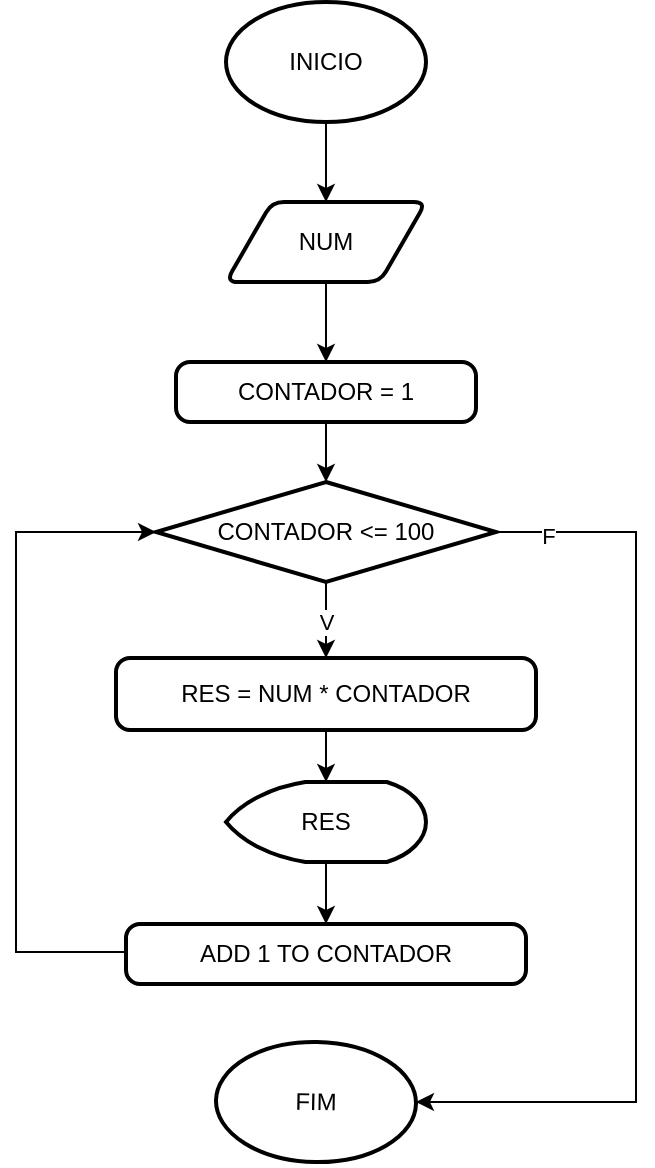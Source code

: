 <mxfile version="25.0.3" pages="3">
  <diagram name="1-100" id="nwkDWNNsLs-eIAhTOjAt">
    <mxGraphModel dx="1509" dy="821" grid="1" gridSize="10" guides="1" tooltips="1" connect="1" arrows="1" fold="1" page="1" pageScale="1" pageWidth="1169" pageHeight="827" math="0" shadow="0">
      <root>
        <mxCell id="0" />
        <mxCell id="1" parent="0" />
        <mxCell id="2e0UfcYSNs-ZiBZ8ll8G-5" style="edgeStyle=orthogonalEdgeStyle;rounded=0;orthogonalLoop=1;jettySize=auto;html=1;" edge="1" parent="1" source="2e0UfcYSNs-ZiBZ8ll8G-1" target="2e0UfcYSNs-ZiBZ8ll8G-4">
          <mxGeometry relative="1" as="geometry" />
        </mxCell>
        <mxCell id="2e0UfcYSNs-ZiBZ8ll8G-1" value="INICIO" style="strokeWidth=2;html=1;shape=mxgraph.flowchart.start_1;whiteSpace=wrap;" vertex="1" parent="1">
          <mxGeometry x="535" y="50" width="100" height="60" as="geometry" />
        </mxCell>
        <mxCell id="2e0UfcYSNs-ZiBZ8ll8G-2" value="FIM" style="strokeWidth=2;html=1;shape=mxgraph.flowchart.start_1;whiteSpace=wrap;rotation=1;" vertex="1" parent="1">
          <mxGeometry x="530" y="570" width="100" height="60" as="geometry" />
        </mxCell>
        <mxCell id="2e0UfcYSNs-ZiBZ8ll8G-7" style="edgeStyle=orthogonalEdgeStyle;rounded=0;orthogonalLoop=1;jettySize=auto;html=1;" edge="1" parent="1" source="2e0UfcYSNs-ZiBZ8ll8G-4" target="2e0UfcYSNs-ZiBZ8ll8G-6">
          <mxGeometry relative="1" as="geometry" />
        </mxCell>
        <mxCell id="2e0UfcYSNs-ZiBZ8ll8G-4" value="NUM" style="shape=parallelogram;html=1;strokeWidth=2;perimeter=parallelogramPerimeter;whiteSpace=wrap;rounded=1;arcSize=12;size=0.23;" vertex="1" parent="1">
          <mxGeometry x="535" y="150" width="100" height="40" as="geometry" />
        </mxCell>
        <mxCell id="2e0UfcYSNs-ZiBZ8ll8G-9" style="edgeStyle=orthogonalEdgeStyle;rounded=0;orthogonalLoop=1;jettySize=auto;html=1;" edge="1" parent="1" source="2e0UfcYSNs-ZiBZ8ll8G-6" target="2e0UfcYSNs-ZiBZ8ll8G-8">
          <mxGeometry relative="1" as="geometry" />
        </mxCell>
        <mxCell id="2e0UfcYSNs-ZiBZ8ll8G-6" value="CONTADOR = 1" style="rounded=1;whiteSpace=wrap;html=1;absoluteArcSize=1;arcSize=14;strokeWidth=2;" vertex="1" parent="1">
          <mxGeometry x="510" y="230" width="150" height="30" as="geometry" />
        </mxCell>
        <mxCell id="2e0UfcYSNs-ZiBZ8ll8G-11" style="edgeStyle=orthogonalEdgeStyle;rounded=0;orthogonalLoop=1;jettySize=auto;html=1;" edge="1" parent="1" source="2e0UfcYSNs-ZiBZ8ll8G-8" target="2e0UfcYSNs-ZiBZ8ll8G-10">
          <mxGeometry relative="1" as="geometry" />
        </mxCell>
        <mxCell id="2e0UfcYSNs-ZiBZ8ll8G-17" value="V" style="edgeLabel;html=1;align=center;verticalAlign=middle;resizable=0;points=[];" vertex="1" connectable="0" parent="2e0UfcYSNs-ZiBZ8ll8G-11">
          <mxGeometry x="0.227" y="1" relative="1" as="geometry">
            <mxPoint x="-1" y="-2" as="offset" />
          </mxGeometry>
        </mxCell>
        <mxCell id="2e0UfcYSNs-ZiBZ8ll8G-8" value="CONTADOR &amp;lt;= 100" style="strokeWidth=2;html=1;shape=mxgraph.flowchart.decision;whiteSpace=wrap;" vertex="1" parent="1">
          <mxGeometry x="500" y="290" width="170" height="50" as="geometry" />
        </mxCell>
        <mxCell id="2e0UfcYSNs-ZiBZ8ll8G-13" style="edgeStyle=orthogonalEdgeStyle;rounded=0;orthogonalLoop=1;jettySize=auto;html=1;" edge="1" parent="1" source="2e0UfcYSNs-ZiBZ8ll8G-10" target="2e0UfcYSNs-ZiBZ8ll8G-12">
          <mxGeometry relative="1" as="geometry" />
        </mxCell>
        <mxCell id="2e0UfcYSNs-ZiBZ8ll8G-10" value="RES = NUM * CONTADOR" style="rounded=1;whiteSpace=wrap;html=1;absoluteArcSize=1;arcSize=14;strokeWidth=2;" vertex="1" parent="1">
          <mxGeometry x="480" y="378" width="210" height="36" as="geometry" />
        </mxCell>
        <mxCell id="2e0UfcYSNs-ZiBZ8ll8G-15" style="edgeStyle=orthogonalEdgeStyle;rounded=0;orthogonalLoop=1;jettySize=auto;html=1;" edge="1" parent="1" source="2e0UfcYSNs-ZiBZ8ll8G-12" target="2e0UfcYSNs-ZiBZ8ll8G-14">
          <mxGeometry relative="1" as="geometry" />
        </mxCell>
        <mxCell id="2e0UfcYSNs-ZiBZ8ll8G-12" value="RES" style="strokeWidth=2;html=1;shape=mxgraph.flowchart.display;whiteSpace=wrap;" vertex="1" parent="1">
          <mxGeometry x="535" y="440" width="100" height="40" as="geometry" />
        </mxCell>
        <mxCell id="2e0UfcYSNs-ZiBZ8ll8G-14" value="ADD 1 TO CONTADOR" style="rounded=1;whiteSpace=wrap;html=1;absoluteArcSize=1;arcSize=14;strokeWidth=2;" vertex="1" parent="1">
          <mxGeometry x="485" y="511" width="200" height="30" as="geometry" />
        </mxCell>
        <mxCell id="2e0UfcYSNs-ZiBZ8ll8G-16" style="edgeStyle=orthogonalEdgeStyle;rounded=0;orthogonalLoop=1;jettySize=auto;html=1;entryX=0;entryY=0.5;entryDx=0;entryDy=0;entryPerimeter=0;" edge="1" parent="1" source="2e0UfcYSNs-ZiBZ8ll8G-14" target="2e0UfcYSNs-ZiBZ8ll8G-8">
          <mxGeometry relative="1" as="geometry">
            <Array as="points">
              <mxPoint x="430" y="525" />
              <mxPoint x="430" y="315" />
            </Array>
          </mxGeometry>
        </mxCell>
        <mxCell id="2e0UfcYSNs-ZiBZ8ll8G-20" style="edgeStyle=orthogonalEdgeStyle;rounded=0;orthogonalLoop=1;jettySize=auto;html=1;entryX=1;entryY=0.5;entryDx=0;entryDy=0;entryPerimeter=0;" edge="1" parent="1" source="2e0UfcYSNs-ZiBZ8ll8G-8" target="2e0UfcYSNs-ZiBZ8ll8G-2">
          <mxGeometry relative="1" as="geometry">
            <Array as="points">
              <mxPoint x="740" y="315" />
              <mxPoint x="740" y="600" />
              <mxPoint x="630" y="600" />
            </Array>
          </mxGeometry>
        </mxCell>
        <mxCell id="2e0UfcYSNs-ZiBZ8ll8G-21" value="F" style="edgeLabel;html=1;align=center;verticalAlign=middle;resizable=0;points=[];" vertex="1" connectable="0" parent="2e0UfcYSNs-ZiBZ8ll8G-20">
          <mxGeometry x="-0.889" y="-2" relative="1" as="geometry">
            <mxPoint as="offset" />
          </mxGeometry>
        </mxCell>
      </root>
    </mxGraphModel>
  </diagram>
  <diagram id="QNuVY-JIjkBaqLygIQVt" name="100-1">
    <mxGraphModel dx="1434" dy="780" grid="1" gridSize="10" guides="1" tooltips="1" connect="1" arrows="1" fold="1" page="1" pageScale="1" pageWidth="1169" pageHeight="827" math="0" shadow="0">
      <root>
        <mxCell id="0" />
        <mxCell id="1" parent="0" />
        <mxCell id="scVFtFbxgIvjFgvuP5Op-1" style="edgeStyle=orthogonalEdgeStyle;rounded=0;orthogonalLoop=1;jettySize=auto;html=1;" edge="1" parent="1" source="scVFtFbxgIvjFgvuP5Op-2" target="scVFtFbxgIvjFgvuP5Op-5">
          <mxGeometry relative="1" as="geometry" />
        </mxCell>
        <mxCell id="scVFtFbxgIvjFgvuP5Op-2" value="INICIO" style="strokeWidth=2;html=1;shape=mxgraph.flowchart.start_1;whiteSpace=wrap;" vertex="1" parent="1">
          <mxGeometry x="535" y="50" width="100" height="60" as="geometry" />
        </mxCell>
        <mxCell id="scVFtFbxgIvjFgvuP5Op-3" value="FIM" style="strokeWidth=2;html=1;shape=mxgraph.flowchart.start_1;whiteSpace=wrap;rotation=1;" vertex="1" parent="1">
          <mxGeometry x="530" y="570" width="100" height="60" as="geometry" />
        </mxCell>
        <mxCell id="scVFtFbxgIvjFgvuP5Op-4" style="edgeStyle=orthogonalEdgeStyle;rounded=0;orthogonalLoop=1;jettySize=auto;html=1;" edge="1" parent="1" source="scVFtFbxgIvjFgvuP5Op-5" target="scVFtFbxgIvjFgvuP5Op-7">
          <mxGeometry relative="1" as="geometry" />
        </mxCell>
        <mxCell id="scVFtFbxgIvjFgvuP5Op-5" value="NUM" style="shape=parallelogram;html=1;strokeWidth=2;perimeter=parallelogramPerimeter;whiteSpace=wrap;rounded=1;arcSize=12;size=0.23;" vertex="1" parent="1">
          <mxGeometry x="535" y="150" width="100" height="40" as="geometry" />
        </mxCell>
        <mxCell id="scVFtFbxgIvjFgvuP5Op-6" style="edgeStyle=orthogonalEdgeStyle;rounded=0;orthogonalLoop=1;jettySize=auto;html=1;" edge="1" parent="1" source="scVFtFbxgIvjFgvuP5Op-7" target="scVFtFbxgIvjFgvuP5Op-10">
          <mxGeometry relative="1" as="geometry" />
        </mxCell>
        <mxCell id="scVFtFbxgIvjFgvuP5Op-7" value="CONTADOR = 100" style="rounded=1;whiteSpace=wrap;html=1;absoluteArcSize=1;arcSize=14;strokeWidth=2;" vertex="1" parent="1">
          <mxGeometry x="510" y="230" width="150" height="30" as="geometry" />
        </mxCell>
        <mxCell id="scVFtFbxgIvjFgvuP5Op-8" style="edgeStyle=orthogonalEdgeStyle;rounded=0;orthogonalLoop=1;jettySize=auto;html=1;" edge="1" parent="1" source="scVFtFbxgIvjFgvuP5Op-10" target="scVFtFbxgIvjFgvuP5Op-12">
          <mxGeometry relative="1" as="geometry" />
        </mxCell>
        <mxCell id="scVFtFbxgIvjFgvuP5Op-9" value="V" style="edgeLabel;html=1;align=center;verticalAlign=middle;resizable=0;points=[];" vertex="1" connectable="0" parent="scVFtFbxgIvjFgvuP5Op-8">
          <mxGeometry x="0.227" y="1" relative="1" as="geometry">
            <mxPoint x="-1" y="-2" as="offset" />
          </mxGeometry>
        </mxCell>
        <mxCell id="scVFtFbxgIvjFgvuP5Op-10" value="CONTADOR &amp;gt; 0" style="strokeWidth=2;html=1;shape=mxgraph.flowchart.decision;whiteSpace=wrap;" vertex="1" parent="1">
          <mxGeometry x="500" y="290" width="170" height="50" as="geometry" />
        </mxCell>
        <mxCell id="scVFtFbxgIvjFgvuP5Op-11" style="edgeStyle=orthogonalEdgeStyle;rounded=0;orthogonalLoop=1;jettySize=auto;html=1;" edge="1" parent="1" source="scVFtFbxgIvjFgvuP5Op-12" target="scVFtFbxgIvjFgvuP5Op-14">
          <mxGeometry relative="1" as="geometry" />
        </mxCell>
        <mxCell id="scVFtFbxgIvjFgvuP5Op-12" value="RES = NUM * CONTADOR" style="rounded=1;whiteSpace=wrap;html=1;absoluteArcSize=1;arcSize=14;strokeWidth=2;" vertex="1" parent="1">
          <mxGeometry x="480" y="378" width="210" height="36" as="geometry" />
        </mxCell>
        <mxCell id="scVFtFbxgIvjFgvuP5Op-13" style="edgeStyle=orthogonalEdgeStyle;rounded=0;orthogonalLoop=1;jettySize=auto;html=1;" edge="1" parent="1" source="scVFtFbxgIvjFgvuP5Op-14" target="scVFtFbxgIvjFgvuP5Op-15">
          <mxGeometry relative="1" as="geometry" />
        </mxCell>
        <mxCell id="scVFtFbxgIvjFgvuP5Op-14" value="RES" style="strokeWidth=2;html=1;shape=mxgraph.flowchart.display;whiteSpace=wrap;" vertex="1" parent="1">
          <mxGeometry x="535" y="440" width="100" height="40" as="geometry" />
        </mxCell>
        <mxCell id="scVFtFbxgIvjFgvuP5Op-15" value="SUBTRAIR 1 DE CONTADOR" style="rounded=1;whiteSpace=wrap;html=1;absoluteArcSize=1;arcSize=14;strokeWidth=2;" vertex="1" parent="1">
          <mxGeometry x="485" y="511" width="200" height="30" as="geometry" />
        </mxCell>
        <mxCell id="scVFtFbxgIvjFgvuP5Op-16" style="edgeStyle=orthogonalEdgeStyle;rounded=0;orthogonalLoop=1;jettySize=auto;html=1;entryX=0;entryY=0.5;entryDx=0;entryDy=0;entryPerimeter=0;" edge="1" parent="1" source="scVFtFbxgIvjFgvuP5Op-15" target="scVFtFbxgIvjFgvuP5Op-10">
          <mxGeometry relative="1" as="geometry">
            <Array as="points">
              <mxPoint x="430" y="525" />
              <mxPoint x="430" y="315" />
            </Array>
          </mxGeometry>
        </mxCell>
        <mxCell id="scVFtFbxgIvjFgvuP5Op-17" style="edgeStyle=orthogonalEdgeStyle;rounded=0;orthogonalLoop=1;jettySize=auto;html=1;entryX=1;entryY=0.5;entryDx=0;entryDy=0;entryPerimeter=0;" edge="1" parent="1" source="scVFtFbxgIvjFgvuP5Op-10" target="scVFtFbxgIvjFgvuP5Op-3">
          <mxGeometry relative="1" as="geometry">
            <Array as="points">
              <mxPoint x="740" y="315" />
              <mxPoint x="740" y="600" />
              <mxPoint x="630" y="600" />
            </Array>
          </mxGeometry>
        </mxCell>
        <mxCell id="scVFtFbxgIvjFgvuP5Op-18" value="F" style="edgeLabel;html=1;align=center;verticalAlign=middle;resizable=0;points=[];" vertex="1" connectable="0" parent="scVFtFbxgIvjFgvuP5Op-17">
          <mxGeometry x="-0.889" y="-2" relative="1" as="geometry">
            <mxPoint as="offset" />
          </mxGeometry>
        </mxCell>
      </root>
    </mxGraphModel>
  </diagram>
  <diagram id="8zCxFC47Jue_94yXvYNm" name="Salto 2">
    <mxGraphModel dx="1434" dy="780" grid="1" gridSize="10" guides="1" tooltips="1" connect="1" arrows="1" fold="1" page="1" pageScale="1" pageWidth="1169" pageHeight="827" math="0" shadow="0">
      <root>
        <mxCell id="0" />
        <mxCell id="1" parent="0" />
        <mxCell id="bnU09Yx9dPwJlyr7py5s-1" style="edgeStyle=orthogonalEdgeStyle;rounded=0;orthogonalLoop=1;jettySize=auto;html=1;" edge="1" parent="1" source="bnU09Yx9dPwJlyr7py5s-2" target="bnU09Yx9dPwJlyr7py5s-5">
          <mxGeometry relative="1" as="geometry" />
        </mxCell>
        <mxCell id="bnU09Yx9dPwJlyr7py5s-2" value="INICIO" style="strokeWidth=2;html=1;shape=mxgraph.flowchart.start_1;whiteSpace=wrap;" vertex="1" parent="1">
          <mxGeometry x="535" y="50" width="100" height="60" as="geometry" />
        </mxCell>
        <mxCell id="bnU09Yx9dPwJlyr7py5s-3" value="FIM" style="strokeWidth=2;html=1;shape=mxgraph.flowchart.start_1;whiteSpace=wrap;rotation=1;" vertex="1" parent="1">
          <mxGeometry x="530" y="570" width="100" height="60" as="geometry" />
        </mxCell>
        <mxCell id="bnU09Yx9dPwJlyr7py5s-4" style="edgeStyle=orthogonalEdgeStyle;rounded=0;orthogonalLoop=1;jettySize=auto;html=1;" edge="1" parent="1" source="bnU09Yx9dPwJlyr7py5s-5" target="bnU09Yx9dPwJlyr7py5s-7">
          <mxGeometry relative="1" as="geometry" />
        </mxCell>
        <mxCell id="bnU09Yx9dPwJlyr7py5s-5" value="NUM" style="shape=parallelogram;html=1;strokeWidth=2;perimeter=parallelogramPerimeter;whiteSpace=wrap;rounded=1;arcSize=12;size=0.23;" vertex="1" parent="1">
          <mxGeometry x="535" y="150" width="100" height="40" as="geometry" />
        </mxCell>
        <mxCell id="bnU09Yx9dPwJlyr7py5s-6" style="edgeStyle=orthogonalEdgeStyle;rounded=0;orthogonalLoop=1;jettySize=auto;html=1;" edge="1" parent="1" source="bnU09Yx9dPwJlyr7py5s-7" target="bnU09Yx9dPwJlyr7py5s-10">
          <mxGeometry relative="1" as="geometry" />
        </mxCell>
        <mxCell id="bnU09Yx9dPwJlyr7py5s-7" value="CONTADOR = 1" style="rounded=1;whiteSpace=wrap;html=1;absoluteArcSize=1;arcSize=14;strokeWidth=2;" vertex="1" parent="1">
          <mxGeometry x="510" y="230" width="150" height="30" as="geometry" />
        </mxCell>
        <mxCell id="bnU09Yx9dPwJlyr7py5s-8" style="edgeStyle=orthogonalEdgeStyle;rounded=0;orthogonalLoop=1;jettySize=auto;html=1;" edge="1" parent="1" source="bnU09Yx9dPwJlyr7py5s-10" target="bnU09Yx9dPwJlyr7py5s-12">
          <mxGeometry relative="1" as="geometry" />
        </mxCell>
        <mxCell id="bnU09Yx9dPwJlyr7py5s-9" value="V" style="edgeLabel;html=1;align=center;verticalAlign=middle;resizable=0;points=[];" vertex="1" connectable="0" parent="bnU09Yx9dPwJlyr7py5s-8">
          <mxGeometry x="0.227" y="1" relative="1" as="geometry">
            <mxPoint x="-1" y="-2" as="offset" />
          </mxGeometry>
        </mxCell>
        <mxCell id="bnU09Yx9dPwJlyr7py5s-10" value="CONTADOR &amp;lt;= 100" style="strokeWidth=2;html=1;shape=mxgraph.flowchart.decision;whiteSpace=wrap;" vertex="1" parent="1">
          <mxGeometry x="500" y="290" width="170" height="50" as="geometry" />
        </mxCell>
        <mxCell id="bnU09Yx9dPwJlyr7py5s-11" style="edgeStyle=orthogonalEdgeStyle;rounded=0;orthogonalLoop=1;jettySize=auto;html=1;" edge="1" parent="1" source="bnU09Yx9dPwJlyr7py5s-12" target="bnU09Yx9dPwJlyr7py5s-14">
          <mxGeometry relative="1" as="geometry" />
        </mxCell>
        <mxCell id="bnU09Yx9dPwJlyr7py5s-12" value="RES = NUM * CONTADOR" style="rounded=1;whiteSpace=wrap;html=1;absoluteArcSize=1;arcSize=14;strokeWidth=2;" vertex="1" parent="1">
          <mxGeometry x="480" y="378" width="210" height="36" as="geometry" />
        </mxCell>
        <mxCell id="bnU09Yx9dPwJlyr7py5s-13" style="edgeStyle=orthogonalEdgeStyle;rounded=0;orthogonalLoop=1;jettySize=auto;html=1;" edge="1" parent="1" source="bnU09Yx9dPwJlyr7py5s-14" target="bnU09Yx9dPwJlyr7py5s-15">
          <mxGeometry relative="1" as="geometry" />
        </mxCell>
        <mxCell id="bnU09Yx9dPwJlyr7py5s-14" value="RES" style="strokeWidth=2;html=1;shape=mxgraph.flowchart.display;whiteSpace=wrap;" vertex="1" parent="1">
          <mxGeometry x="535" y="440" width="100" height="40" as="geometry" />
        </mxCell>
        <mxCell id="bnU09Yx9dPwJlyr7py5s-15" value="ADD 2 TO CONTADOR" style="rounded=1;whiteSpace=wrap;html=1;absoluteArcSize=1;arcSize=14;strokeWidth=2;" vertex="1" parent="1">
          <mxGeometry x="485" y="511" width="200" height="30" as="geometry" />
        </mxCell>
        <mxCell id="bnU09Yx9dPwJlyr7py5s-16" style="edgeStyle=orthogonalEdgeStyle;rounded=0;orthogonalLoop=1;jettySize=auto;html=1;entryX=0;entryY=0.5;entryDx=0;entryDy=0;entryPerimeter=0;" edge="1" parent="1" source="bnU09Yx9dPwJlyr7py5s-15" target="bnU09Yx9dPwJlyr7py5s-10">
          <mxGeometry relative="1" as="geometry">
            <Array as="points">
              <mxPoint x="430" y="525" />
              <mxPoint x="430" y="315" />
            </Array>
          </mxGeometry>
        </mxCell>
        <mxCell id="bnU09Yx9dPwJlyr7py5s-17" style="edgeStyle=orthogonalEdgeStyle;rounded=0;orthogonalLoop=1;jettySize=auto;html=1;entryX=1;entryY=0.5;entryDx=0;entryDy=0;entryPerimeter=0;" edge="1" parent="1" source="bnU09Yx9dPwJlyr7py5s-10" target="bnU09Yx9dPwJlyr7py5s-3">
          <mxGeometry relative="1" as="geometry">
            <Array as="points">
              <mxPoint x="740" y="315" />
              <mxPoint x="740" y="600" />
              <mxPoint x="630" y="600" />
            </Array>
          </mxGeometry>
        </mxCell>
        <mxCell id="bnU09Yx9dPwJlyr7py5s-18" value="F" style="edgeLabel;html=1;align=center;verticalAlign=middle;resizable=0;points=[];" vertex="1" connectable="0" parent="bnU09Yx9dPwJlyr7py5s-17">
          <mxGeometry x="-0.889" y="-2" relative="1" as="geometry">
            <mxPoint as="offset" />
          </mxGeometry>
        </mxCell>
      </root>
    </mxGraphModel>
  </diagram>
</mxfile>
